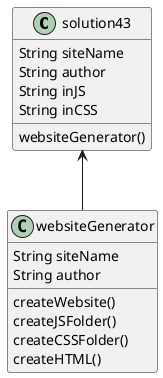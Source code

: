 @startuml
'https://plantuml.com/class-diagram

solution43 <-- websiteGenerator

class solution43 {
String siteName
String author
String inJS
String inCSS
websiteGenerator()
}

class websiteGenerator{
String siteName
String author
createWebsite()
createJSFolder()
createCSSFolder()
createHTML()
}


@enduml